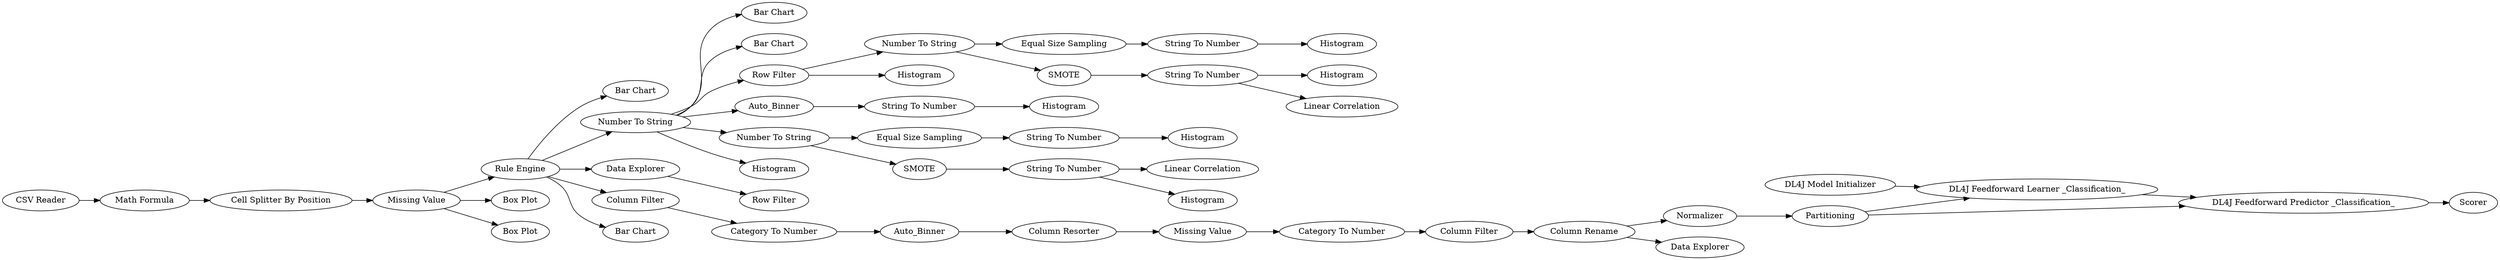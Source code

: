 digraph {
	"-1886669818306670743_181" [label="String To Number"]
	"-1886669818306670743_1" [label="CSV Reader"]
	"-1886669818306670743_136" [label="Column Rename"]
	"-1886669818306670743_165" [label="Bar Chart"]
	"-1886669818306670743_134" [label=Normalizer]
	"-1886669818306670743_179" [label="Equal Size Sampling"]
	"-1886669818306670743_160" [label="Bar Chart"]
	"-1886669818306670743_177" [label="Row Filter"]
	"-1886669818306670743_4" [label="Rule Engine"]
	"-1886669818306670743_184" [label=Histogram]
	"-1886669818306670743_163" [label="Box Plot"]
	"-1886669818306670743_174" [label=Histogram]
	"-1886669818306670743_2" [label="Math Formula"]
	"-1886669818306670743_176" [label="String To Number"]
	"-1886669818306670743_186" [label="Linear Correlation"]
	"-1886669818306670743_155" [label="Bar Chart"]
	"-1886669818306670743_149" [label=Auto_Binner]
	"-1886669818306670743_164" [label="Box Plot"]
	"-2313938090661085516_6" [label="Column Resorter"]
	"-1886669818306670743_180" [label="Number To String"]
	"-1886669818306670743_161" [label="Number To String"]
	"-1886669818306670743_171" [label=Auto_Binner]
	"-1886669818306670743_182" [label=Histogram]
	"-1886669818306670743_154" [label="Data Explorer"]
	"-1886669818306670743_187" [label="Linear Correlation"]
	"-1886669818306670743_178" [label=Histogram]
	"-1886669818306670743_153" [label="Data Explorer"]
	"-1886669818306670743_85" [label="Column Filter"]
	"-1886669818306670743_183" [label=SMOTE]
	"-1886669818306670743_13" [label="Category To Number"]
	"-1886669818306670743_172" [label="Equal Size Sampling"]
	"-1886669818306670743_168" [label="Number To String"]
	"-1886669818306670743_169" [label=Histogram]
	"-1886669818306670743_170" [label="String To Number"]
	"-1886669818306670743_77" [label="DL4J Model Initializer"]
	"-1886669818306670743_29" [label=Partitioning]
	"-1886669818306670743_156" [label="Missing Value"]
	"-1886669818306670743_166" [label=Histogram]
	"-1886669818306670743_3" [label="Cell Splitter By Position"]
	"-1886669818306670743_84" [label="DL4J Feedforward Learner _Classification_"]
	"-2313938090661085516_150" [label="Category To Number"]
	"-1886669818306670743_5" [label="Column Filter"]
	"-1886669818306670743_158" [label="Bar Chart"]
	"-1886669818306670743_159" [label="Row Filter"]
	"-1886669818306670743_185" [label="String To Number"]
	"-2313938090661085516_15" [label="Missing Value"]
	"-1886669818306670743_79" [label="DL4J Feedforward Predictor _Classification_"]
	"-1886669818306670743_173" [label=Histogram]
	"-1886669818306670743_80" [label=Scorer]
	"-1886669818306670743_167" [label=SMOTE]
	"-1886669818306670743_175" [label="String To Number"]
	"-2313938090661085516_150" -> "-1886669818306670743_85"
	"-1886669818306670743_185" -> "-1886669818306670743_184"
	"-1886669818306670743_177" -> "-1886669818306670743_178"
	"-1886669818306670743_161" -> "-1886669818306670743_168"
	"-1886669818306670743_161" -> "-1886669818306670743_171"
	"-1886669818306670743_179" -> "-1886669818306670743_181"
	"-1886669818306670743_177" -> "-1886669818306670743_180"
	"-1886669818306670743_136" -> "-1886669818306670743_153"
	"-1886669818306670743_175" -> "-1886669818306670743_174"
	"-1886669818306670743_29" -> "-1886669818306670743_84"
	"-1886669818306670743_167" -> "-1886669818306670743_170"
	"-1886669818306670743_79" -> "-1886669818306670743_80"
	"-1886669818306670743_170" -> "-1886669818306670743_186"
	"-1886669818306670743_183" -> "-1886669818306670743_185"
	"-1886669818306670743_4" -> "-1886669818306670743_158"
	"-1886669818306670743_170" -> "-1886669818306670743_169"
	"-1886669818306670743_185" -> "-1886669818306670743_187"
	"-1886669818306670743_156" -> "-1886669818306670743_163"
	"-1886669818306670743_172" -> "-1886669818306670743_176"
	"-1886669818306670743_168" -> "-1886669818306670743_167"
	"-1886669818306670743_180" -> "-1886669818306670743_183"
	"-1886669818306670743_156" -> "-1886669818306670743_164"
	"-1886669818306670743_161" -> "-1886669818306670743_165"
	"-1886669818306670743_161" -> "-1886669818306670743_166"
	"-1886669818306670743_84" -> "-1886669818306670743_79"
	"-1886669818306670743_4" -> "-1886669818306670743_154"
	"-1886669818306670743_4" -> "-1886669818306670743_161"
	"-1886669818306670743_85" -> "-1886669818306670743_136"
	"-1886669818306670743_29" -> "-1886669818306670743_79"
	"-1886669818306670743_77" -> "-1886669818306670743_84"
	"-1886669818306670743_134" -> "-1886669818306670743_29"
	"-1886669818306670743_5" -> "-1886669818306670743_13"
	"-1886669818306670743_161" -> "-1886669818306670743_160"
	"-1886669818306670743_3" -> "-1886669818306670743_156"
	"-1886669818306670743_4" -> "-1886669818306670743_155"
	"-1886669818306670743_149" -> "-2313938090661085516_6"
	"-1886669818306670743_13" -> "-1886669818306670743_149"
	"-1886669818306670743_161" -> "-1886669818306670743_177"
	"-2313938090661085516_6" -> "-2313938090661085516_15"
	"-1886669818306670743_136" -> "-1886669818306670743_134"
	"-1886669818306670743_168" -> "-1886669818306670743_172"
	"-1886669818306670743_2" -> "-1886669818306670743_3"
	"-1886669818306670743_1" -> "-1886669818306670743_2"
	"-1886669818306670743_180" -> "-1886669818306670743_179"
	"-1886669818306670743_4" -> "-1886669818306670743_5"
	"-1886669818306670743_176" -> "-1886669818306670743_173"
	"-1886669818306670743_156" -> "-1886669818306670743_4"
	"-1886669818306670743_181" -> "-1886669818306670743_182"
	"-1886669818306670743_171" -> "-1886669818306670743_175"
	"-2313938090661085516_15" -> "-2313938090661085516_150"
	"-1886669818306670743_154" -> "-1886669818306670743_159"
	rankdir=LR
}
